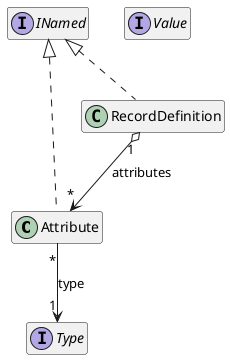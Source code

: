 @startuml
hide empty members

' qualified name: "HostLanguage"


class Attribute implements INamed

class RecordDefinition implements INamed

interface Type
interface Value


' relations:

Attribute "*" --> "1" Type: type
RecordDefinition "1" o--> "*" Attribute: attributes



@enduml
